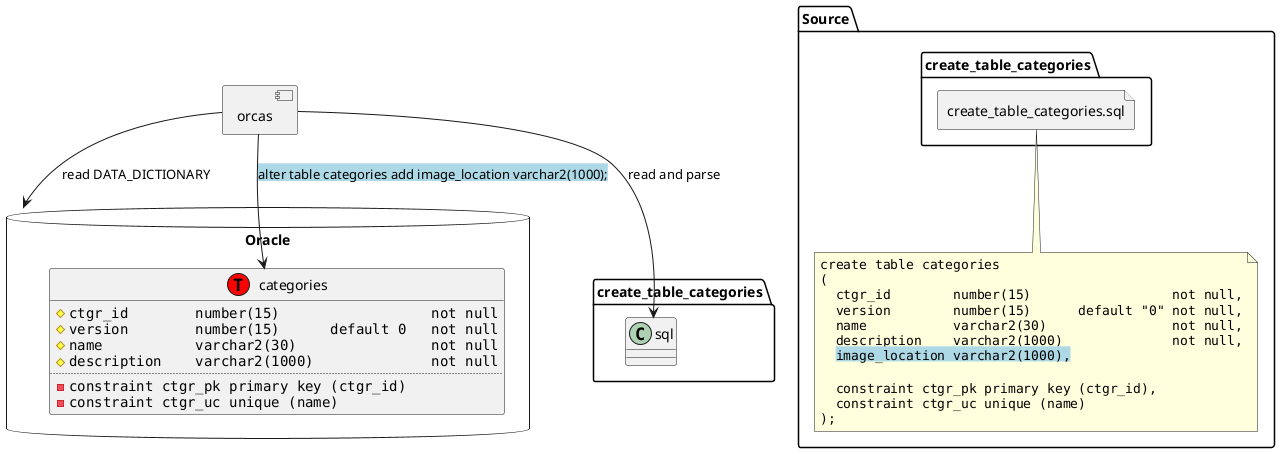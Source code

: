 @startuml

allowmixing

skinparam backgroundcolor transparent

folder Source {
  file create_table_categories.sql

  note bottom of create_table_categories.sql
    ""create table categories""
    ""(""
    ""  ctgr_id        number(15)                  not null,""
    ""  version        number(15)      default "0" not null,""
    ""  name           varchar2(30)                not null,""
    ""  description    varchar2(1000)              not null,""
    ""  <back:LightBlue>image_location varchar2(1000),</back> ""
    """"
    ""  constraint ctgr_pk primary key (ctgr_id),""
    ""  constraint ctgr_uc unique (name)""
    "");""
  end note
}

database Oracle {
  class categories << (T,red) >> {
    #""ctgr_id        number(15)                  not null""
    #""version        number(15)      default 0   not null""
    #""name           varchar2(30)                not null""
    #""description    varchar2(1000)              not null""
    ..
    -""constraint ctgr_pk primary key (ctgr_id)""
    -""constraint ctgr_uc unique (name)""
  }
}

component orcas

orcas --> Oracle: read DATA_DICTIONARY

orcas --> create_table_categories.sql: read and parse

orcas --> categories: <back:LightBlue>alter table categories add image_location varchar2(1000);</back>

@enduml
